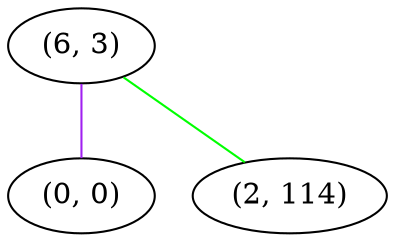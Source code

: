 graph "" {
"(6, 3)";
"(0, 0)";
"(2, 114)";
"(6, 3)" -- "(0, 0)"  [color=purple, key=0, weight=4];
"(6, 3)" -- "(2, 114)"  [color=green, key=0, weight=2];
}
